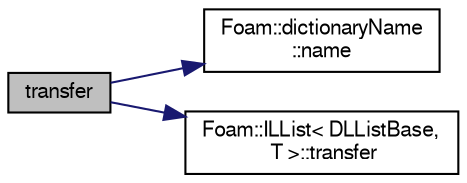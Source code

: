 digraph "transfer"
{
  bgcolor="transparent";
  edge [fontname="FreeSans",fontsize="10",labelfontname="FreeSans",labelfontsize="10"];
  node [fontname="FreeSans",fontsize="10",shape=record];
  rankdir="LR";
  Node34705 [label="transfer",height=0.2,width=0.4,color="black", fillcolor="grey75", style="filled", fontcolor="black"];
  Node34705 -> Node34706 [color="midnightblue",fontsize="10",style="solid",fontname="FreeSans"];
  Node34706 [label="Foam::dictionaryName\l::name",height=0.2,width=0.4,color="black",URL="$a26010.html#aba53f1f9c8fadfa65f4099af10df348c",tooltip="Return the dictionary name. "];
  Node34705 -> Node34707 [color="midnightblue",fontsize="10",style="solid",fontname="FreeSans"];
  Node34707 [label="Foam::ILList\< DLListBase,\l T \>::transfer",height=0.2,width=0.4,color="black",URL="$a25758.html#a164411d75b8c32d56315907b7b083c02",tooltip="Transfer the contents of the argument into this List. "];
}
